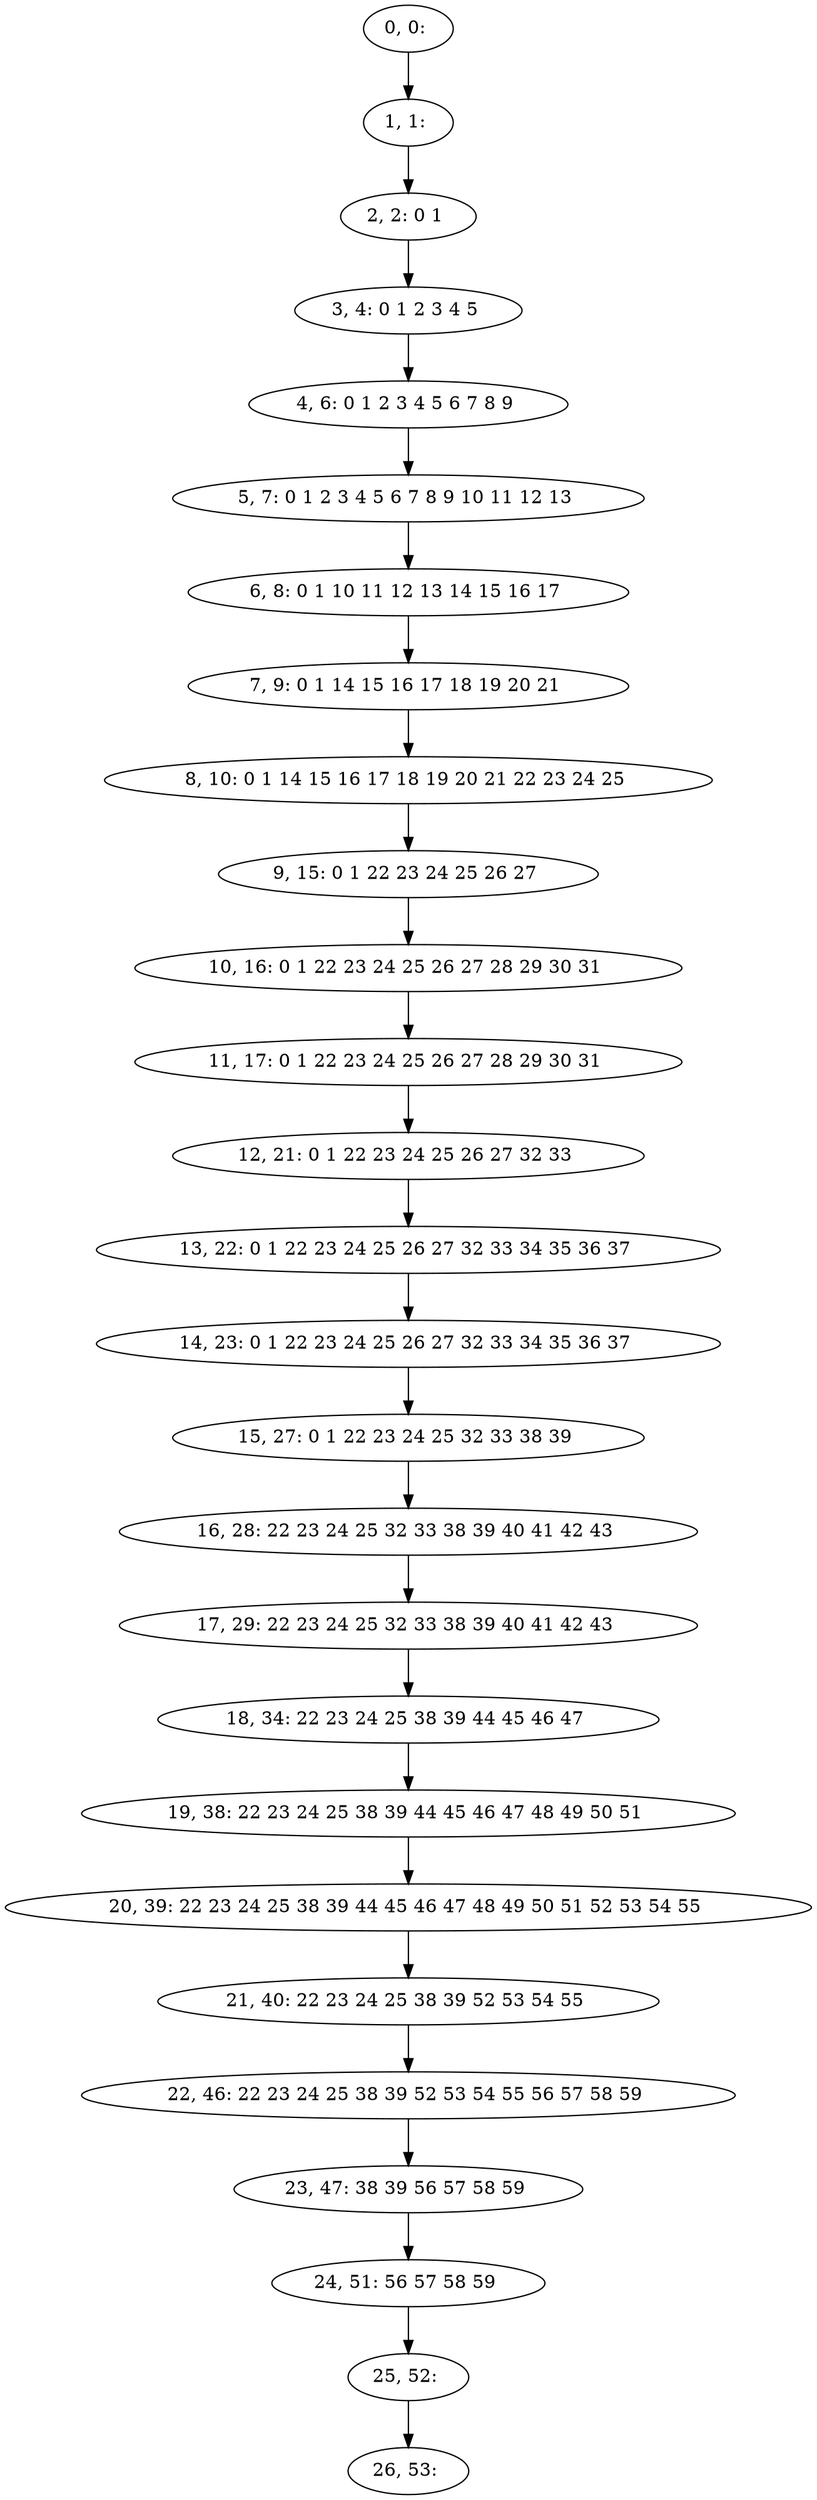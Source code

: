 digraph G {
0[label="0, 0: "];
1[label="1, 1: "];
2[label="2, 2: 0 1 "];
3[label="3, 4: 0 1 2 3 4 5 "];
4[label="4, 6: 0 1 2 3 4 5 6 7 8 9 "];
5[label="5, 7: 0 1 2 3 4 5 6 7 8 9 10 11 12 13 "];
6[label="6, 8: 0 1 10 11 12 13 14 15 16 17 "];
7[label="7, 9: 0 1 14 15 16 17 18 19 20 21 "];
8[label="8, 10: 0 1 14 15 16 17 18 19 20 21 22 23 24 25 "];
9[label="9, 15: 0 1 22 23 24 25 26 27 "];
10[label="10, 16: 0 1 22 23 24 25 26 27 28 29 30 31 "];
11[label="11, 17: 0 1 22 23 24 25 26 27 28 29 30 31 "];
12[label="12, 21: 0 1 22 23 24 25 26 27 32 33 "];
13[label="13, 22: 0 1 22 23 24 25 26 27 32 33 34 35 36 37 "];
14[label="14, 23: 0 1 22 23 24 25 26 27 32 33 34 35 36 37 "];
15[label="15, 27: 0 1 22 23 24 25 32 33 38 39 "];
16[label="16, 28: 22 23 24 25 32 33 38 39 40 41 42 43 "];
17[label="17, 29: 22 23 24 25 32 33 38 39 40 41 42 43 "];
18[label="18, 34: 22 23 24 25 38 39 44 45 46 47 "];
19[label="19, 38: 22 23 24 25 38 39 44 45 46 47 48 49 50 51 "];
20[label="20, 39: 22 23 24 25 38 39 44 45 46 47 48 49 50 51 52 53 54 55 "];
21[label="21, 40: 22 23 24 25 38 39 52 53 54 55 "];
22[label="22, 46: 22 23 24 25 38 39 52 53 54 55 56 57 58 59 "];
23[label="23, 47: 38 39 56 57 58 59 "];
24[label="24, 51: 56 57 58 59 "];
25[label="25, 52: "];
26[label="26, 53: "];
0->1 ;
1->2 ;
2->3 ;
3->4 ;
4->5 ;
5->6 ;
6->7 ;
7->8 ;
8->9 ;
9->10 ;
10->11 ;
11->12 ;
12->13 ;
13->14 ;
14->15 ;
15->16 ;
16->17 ;
17->18 ;
18->19 ;
19->20 ;
20->21 ;
21->22 ;
22->23 ;
23->24 ;
24->25 ;
25->26 ;
}
